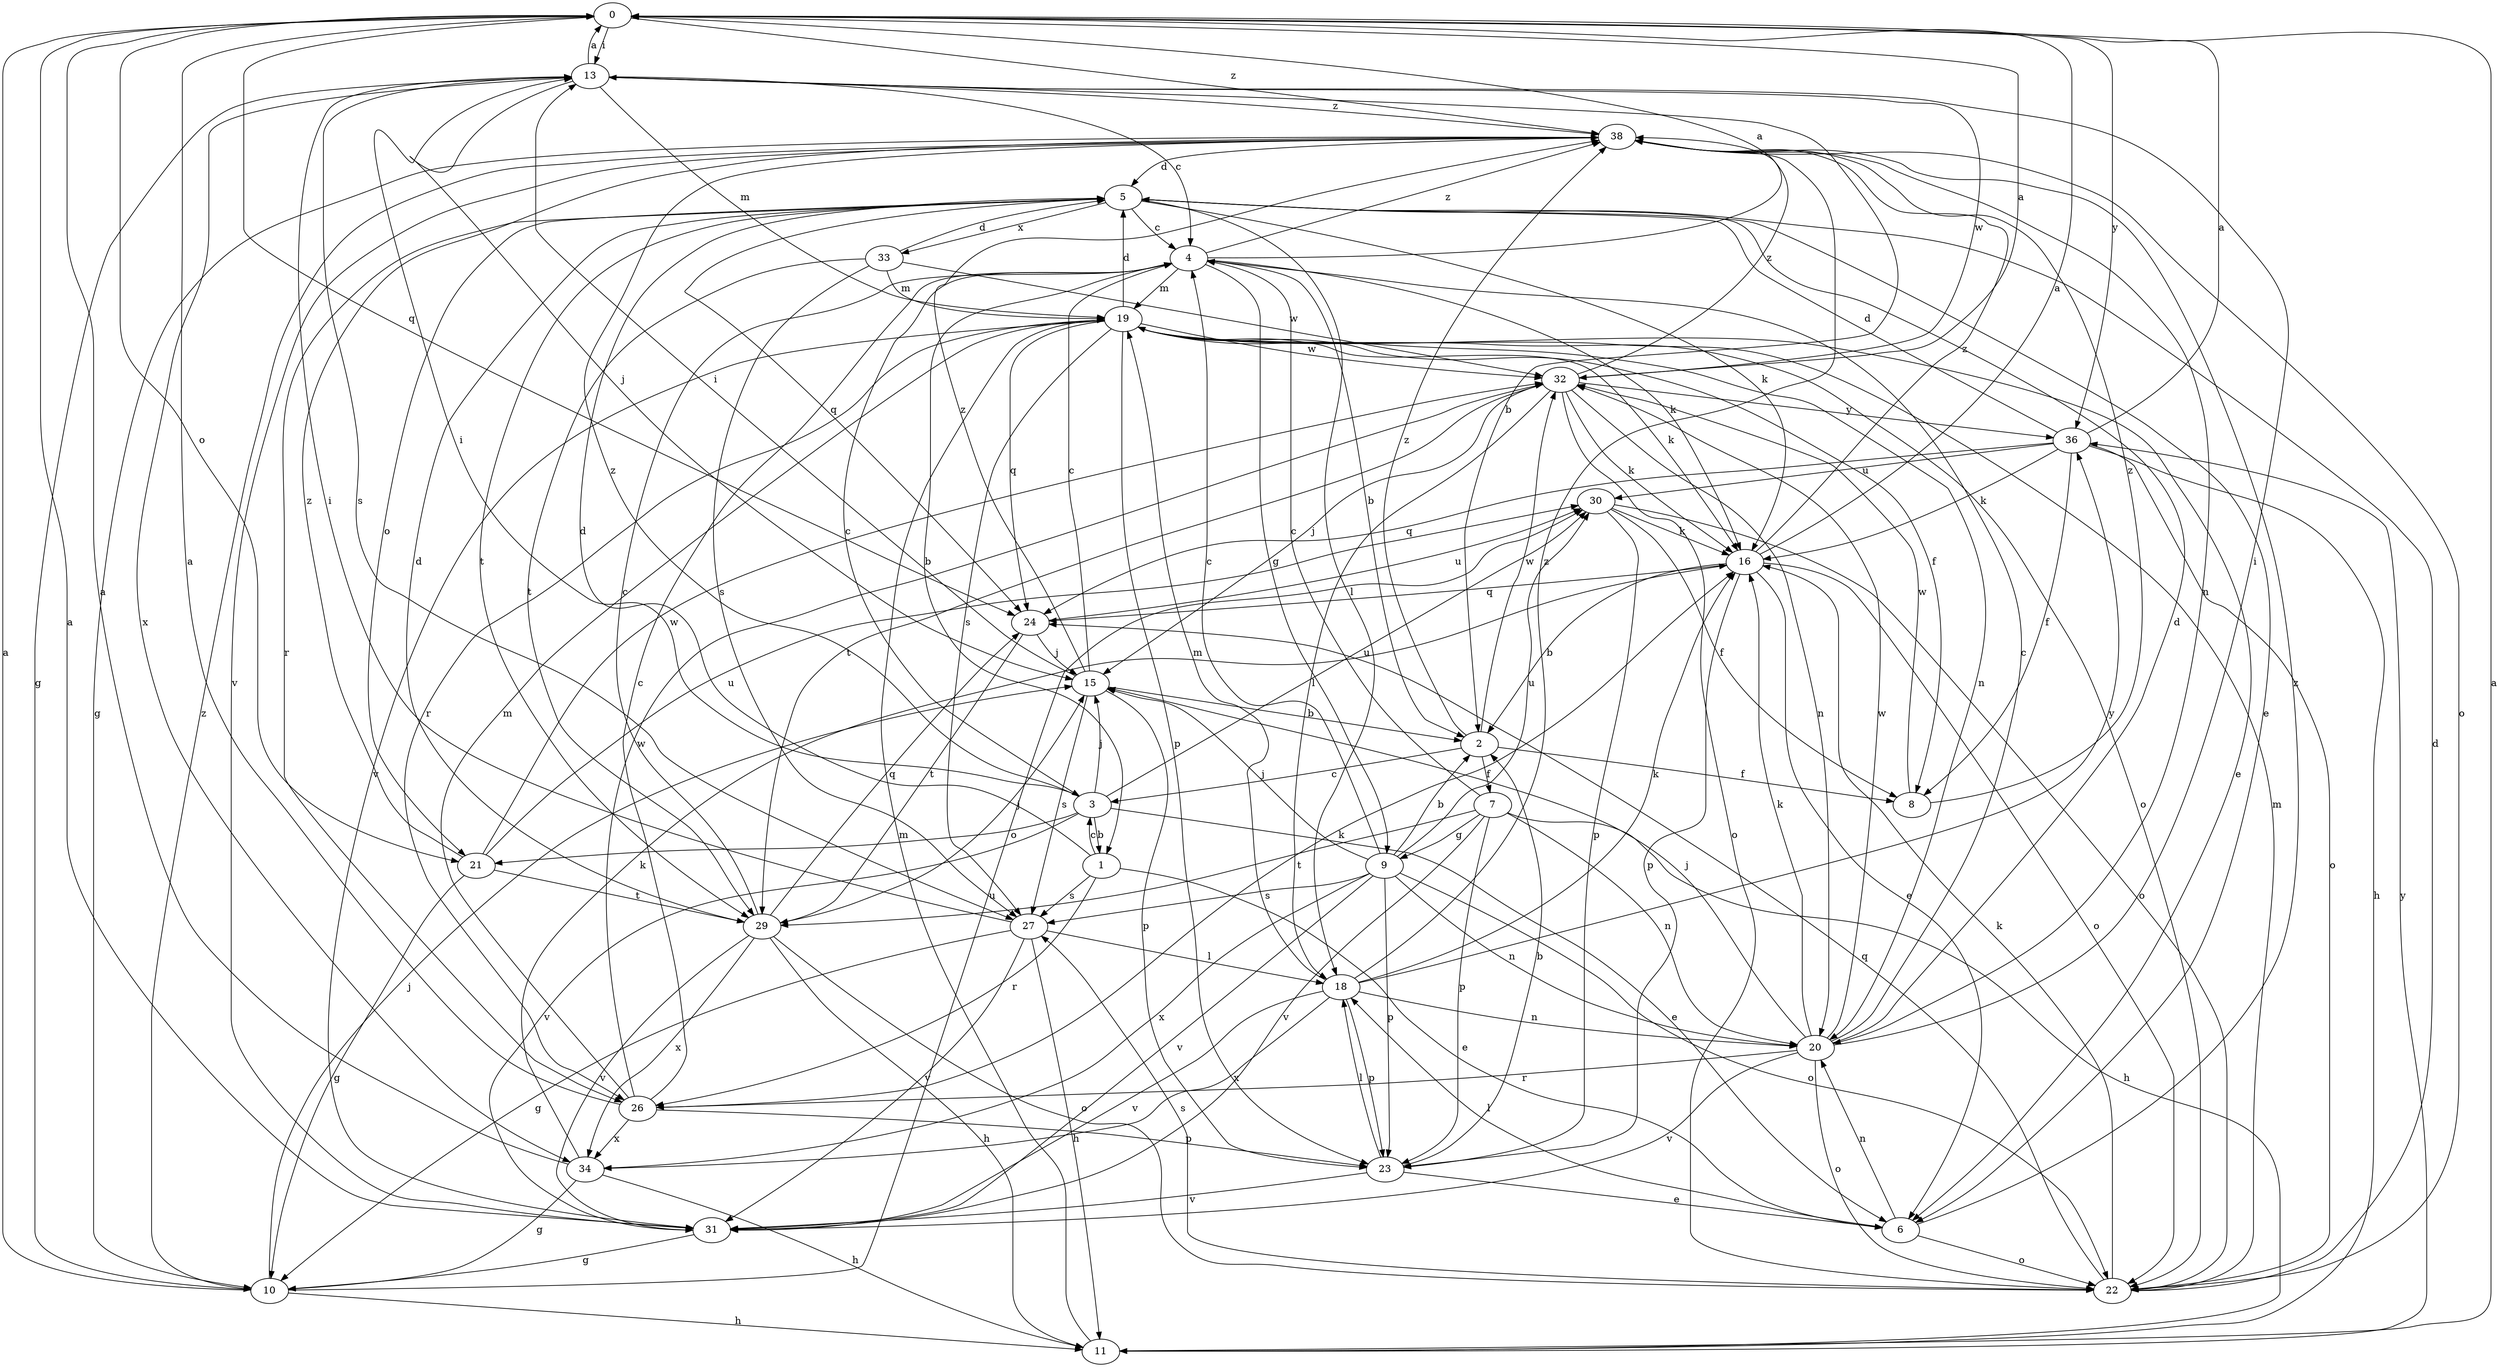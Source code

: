 strict digraph  {
0;
1;
2;
3;
4;
5;
6;
7;
8;
9;
10;
11;
13;
15;
16;
18;
19;
20;
21;
22;
23;
24;
26;
27;
29;
30;
31;
32;
33;
34;
36;
38;
0 -> 13  [label=i];
0 -> 21  [label=o];
0 -> 24  [label=q];
0 -> 36  [label=y];
0 -> 38  [label=z];
1 -> 3  [label=c];
1 -> 5  [label=d];
1 -> 6  [label=e];
1 -> 26  [label=r];
1 -> 27  [label=s];
2 -> 3  [label=c];
2 -> 7  [label=f];
2 -> 8  [label=f];
2 -> 32  [label=w];
2 -> 38  [label=z];
3 -> 1  [label=b];
3 -> 6  [label=e];
3 -> 13  [label=i];
3 -> 15  [label=j];
3 -> 21  [label=o];
3 -> 30  [label=u];
3 -> 31  [label=v];
3 -> 38  [label=z];
4 -> 0  [label=a];
4 -> 1  [label=b];
4 -> 2  [label=b];
4 -> 3  [label=c];
4 -> 9  [label=g];
4 -> 16  [label=k];
4 -> 19  [label=m];
4 -> 38  [label=z];
5 -> 4  [label=c];
5 -> 6  [label=e];
5 -> 16  [label=k];
5 -> 18  [label=l];
5 -> 21  [label=o];
5 -> 24  [label=q];
5 -> 26  [label=r];
5 -> 29  [label=t];
5 -> 33  [label=x];
6 -> 18  [label=l];
6 -> 20  [label=n];
6 -> 22  [label=o];
6 -> 38  [label=z];
7 -> 4  [label=c];
7 -> 9  [label=g];
7 -> 11  [label=h];
7 -> 20  [label=n];
7 -> 23  [label=p];
7 -> 29  [label=t];
7 -> 31  [label=v];
8 -> 32  [label=w];
8 -> 38  [label=z];
9 -> 2  [label=b];
9 -> 4  [label=c];
9 -> 15  [label=j];
9 -> 20  [label=n];
9 -> 22  [label=o];
9 -> 23  [label=p];
9 -> 27  [label=s];
9 -> 30  [label=u];
9 -> 31  [label=v];
9 -> 34  [label=x];
10 -> 0  [label=a];
10 -> 11  [label=h];
10 -> 15  [label=j];
10 -> 30  [label=u];
10 -> 38  [label=z];
11 -> 0  [label=a];
11 -> 19  [label=m];
11 -> 36  [label=y];
13 -> 0  [label=a];
13 -> 2  [label=b];
13 -> 4  [label=c];
13 -> 10  [label=g];
13 -> 15  [label=j];
13 -> 19  [label=m];
13 -> 27  [label=s];
13 -> 32  [label=w];
13 -> 34  [label=x];
13 -> 38  [label=z];
15 -> 2  [label=b];
15 -> 4  [label=c];
15 -> 13  [label=i];
15 -> 23  [label=p];
15 -> 27  [label=s];
15 -> 38  [label=z];
16 -> 0  [label=a];
16 -> 2  [label=b];
16 -> 6  [label=e];
16 -> 22  [label=o];
16 -> 23  [label=p];
16 -> 24  [label=q];
16 -> 38  [label=z];
18 -> 16  [label=k];
18 -> 19  [label=m];
18 -> 20  [label=n];
18 -> 23  [label=p];
18 -> 31  [label=v];
18 -> 34  [label=x];
18 -> 36  [label=y];
18 -> 38  [label=z];
19 -> 5  [label=d];
19 -> 6  [label=e];
19 -> 8  [label=f];
19 -> 16  [label=k];
19 -> 20  [label=n];
19 -> 22  [label=o];
19 -> 23  [label=p];
19 -> 24  [label=q];
19 -> 26  [label=r];
19 -> 27  [label=s];
19 -> 31  [label=v];
19 -> 32  [label=w];
20 -> 4  [label=c];
20 -> 5  [label=d];
20 -> 13  [label=i];
20 -> 15  [label=j];
20 -> 16  [label=k];
20 -> 22  [label=o];
20 -> 26  [label=r];
20 -> 31  [label=v];
20 -> 32  [label=w];
21 -> 10  [label=g];
21 -> 29  [label=t];
21 -> 30  [label=u];
21 -> 32  [label=w];
21 -> 38  [label=z];
22 -> 5  [label=d];
22 -> 16  [label=k];
22 -> 19  [label=m];
22 -> 24  [label=q];
22 -> 27  [label=s];
23 -> 2  [label=b];
23 -> 6  [label=e];
23 -> 18  [label=l];
23 -> 31  [label=v];
24 -> 15  [label=j];
24 -> 29  [label=t];
24 -> 30  [label=u];
26 -> 0  [label=a];
26 -> 4  [label=c];
26 -> 16  [label=k];
26 -> 19  [label=m];
26 -> 23  [label=p];
26 -> 32  [label=w];
26 -> 34  [label=x];
27 -> 10  [label=g];
27 -> 11  [label=h];
27 -> 13  [label=i];
27 -> 18  [label=l];
27 -> 31  [label=v];
29 -> 4  [label=c];
29 -> 5  [label=d];
29 -> 11  [label=h];
29 -> 15  [label=j];
29 -> 22  [label=o];
29 -> 24  [label=q];
29 -> 31  [label=v];
29 -> 34  [label=x];
30 -> 8  [label=f];
30 -> 16  [label=k];
30 -> 22  [label=o];
30 -> 23  [label=p];
31 -> 0  [label=a];
31 -> 10  [label=g];
32 -> 0  [label=a];
32 -> 15  [label=j];
32 -> 16  [label=k];
32 -> 18  [label=l];
32 -> 20  [label=n];
32 -> 22  [label=o];
32 -> 29  [label=t];
32 -> 36  [label=y];
32 -> 38  [label=z];
33 -> 5  [label=d];
33 -> 19  [label=m];
33 -> 27  [label=s];
33 -> 29  [label=t];
33 -> 32  [label=w];
34 -> 0  [label=a];
34 -> 10  [label=g];
34 -> 11  [label=h];
34 -> 16  [label=k];
36 -> 0  [label=a];
36 -> 5  [label=d];
36 -> 8  [label=f];
36 -> 11  [label=h];
36 -> 16  [label=k];
36 -> 22  [label=o];
36 -> 24  [label=q];
36 -> 30  [label=u];
38 -> 5  [label=d];
38 -> 10  [label=g];
38 -> 20  [label=n];
38 -> 22  [label=o];
38 -> 31  [label=v];
}
